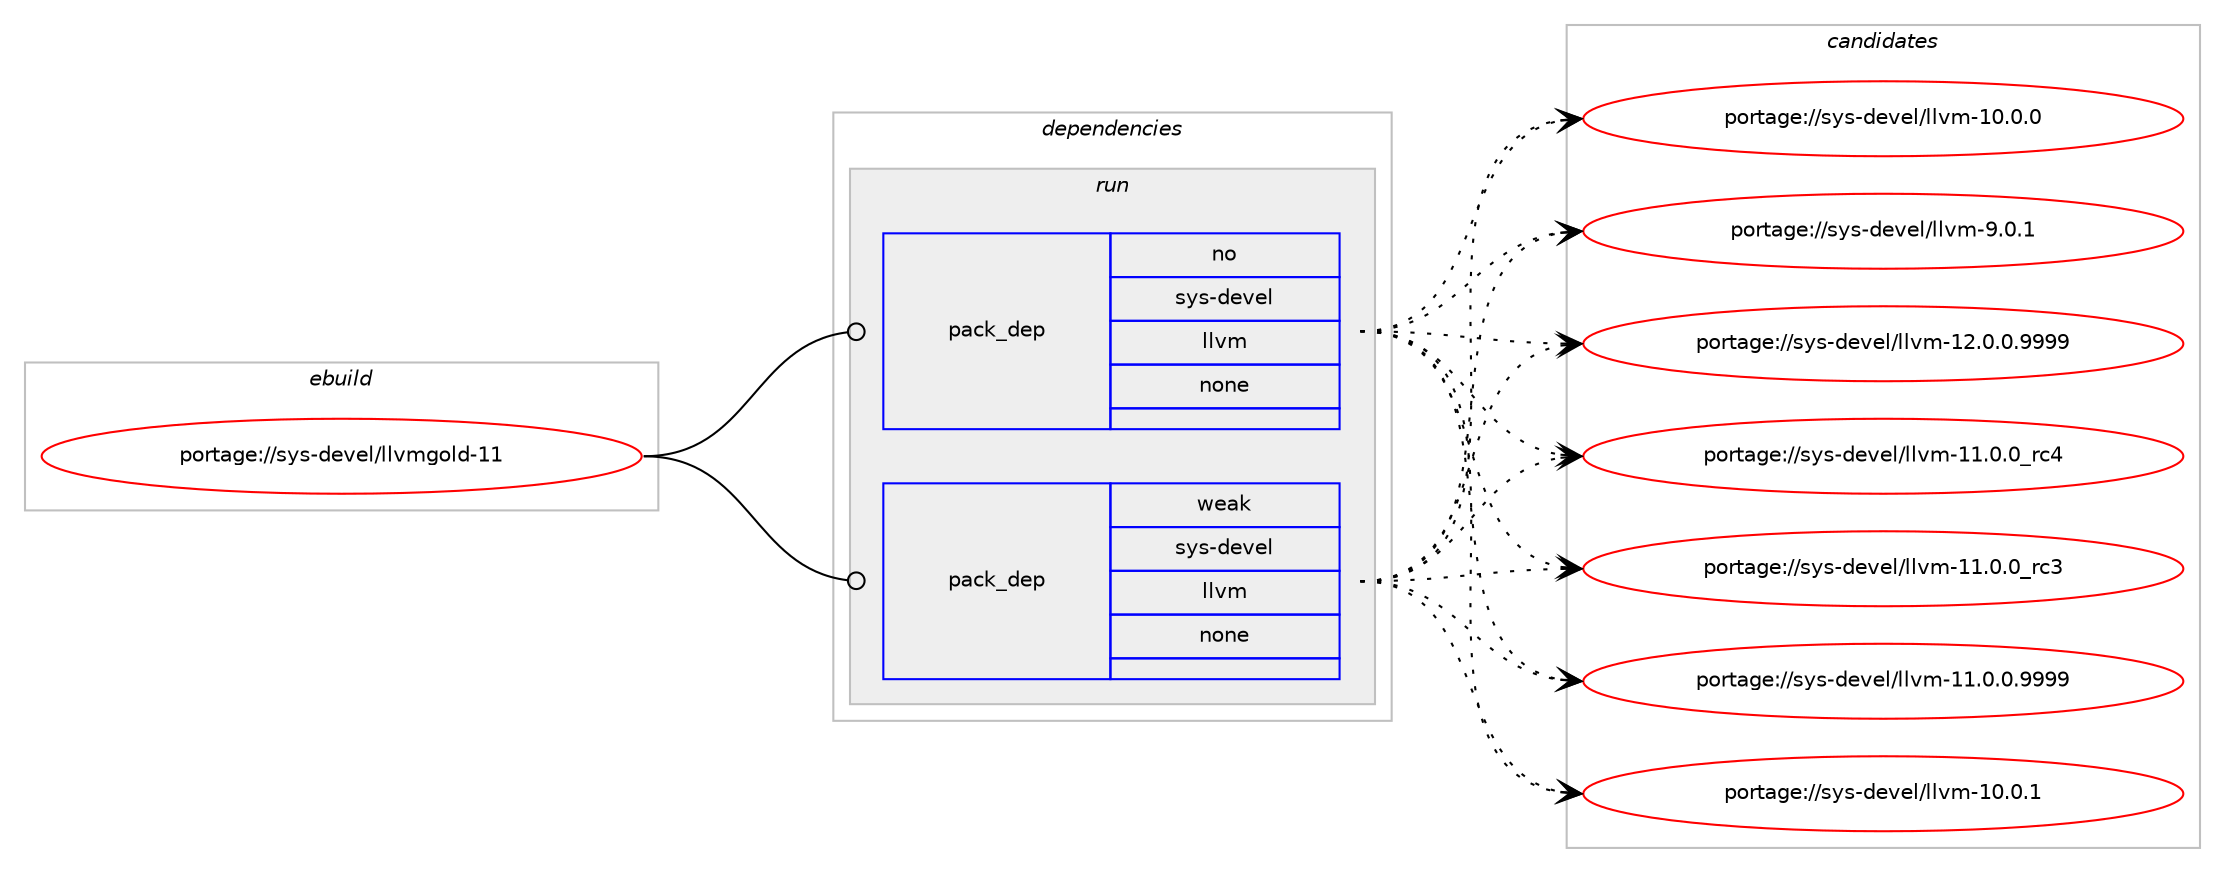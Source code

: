 digraph prolog {

# *************
# Graph options
# *************

newrank=true;
concentrate=true;
compound=true;
graph [rankdir=LR,fontname=Helvetica,fontsize=10,ranksep=1.5];#, ranksep=2.5, nodesep=0.2];
edge  [arrowhead=vee];
node  [fontname=Helvetica,fontsize=10];

# **********
# The ebuild
# **********

subgraph cluster_leftcol {
color=gray;
rank=same;
label=<<i>ebuild</i>>;
id [label="portage://sys-devel/llvmgold-11", color=red, width=4, href="../sys-devel/llvmgold-11.svg"];
}

# ****************
# The dependencies
# ****************

subgraph cluster_midcol {
color=gray;
label=<<i>dependencies</i>>;
subgraph cluster_compile {
fillcolor="#eeeeee";
style=filled;
label=<<i>compile</i>>;
}
subgraph cluster_compileandrun {
fillcolor="#eeeeee";
style=filled;
label=<<i>compile and run</i>>;
}
subgraph cluster_run {
fillcolor="#eeeeee";
style=filled;
label=<<i>run</i>>;
subgraph pack1734 {
dependency2006 [label=<<TABLE BORDER="0" CELLBORDER="1" CELLSPACING="0" CELLPADDING="4" WIDTH="220"><TR><TD ROWSPAN="6" CELLPADDING="30">pack_dep</TD></TR><TR><TD WIDTH="110">no</TD></TR><TR><TD>sys-devel</TD></TR><TR><TD>llvm</TD></TR><TR><TD>none</TD></TR><TR><TD></TD></TR></TABLE>>, shape=none, color=blue];
}
id:e -> dependency2006:w [weight=20,style="solid",arrowhead="odot"];
subgraph pack1735 {
dependency2007 [label=<<TABLE BORDER="0" CELLBORDER="1" CELLSPACING="0" CELLPADDING="4" WIDTH="220"><TR><TD ROWSPAN="6" CELLPADDING="30">pack_dep</TD></TR><TR><TD WIDTH="110">weak</TD></TR><TR><TD>sys-devel</TD></TR><TR><TD>llvm</TD></TR><TR><TD>none</TD></TR><TR><TD></TD></TR></TABLE>>, shape=none, color=blue];
}
id:e -> dependency2007:w [weight=20,style="solid",arrowhead="odot"];
}
}

# **************
# The candidates
# **************

subgraph cluster_choices {
rank=same;
color=gray;
label=<<i>candidates</i>>;

subgraph choice1734 {
color=black;
nodesep=1;
choice1151211154510010111810110847108108118109455746484649 [label="portage://sys-devel/llvm-9.0.1", color=red, width=4,href="../sys-devel/llvm-9.0.1.svg"];
choice1151211154510010111810110847108108118109454950464846484657575757 [label="portage://sys-devel/llvm-12.0.0.9999", color=red, width=4,href="../sys-devel/llvm-12.0.0.9999.svg"];
choice115121115451001011181011084710810811810945494946484648951149952 [label="portage://sys-devel/llvm-11.0.0_rc4", color=red, width=4,href="../sys-devel/llvm-11.0.0_rc4.svg"];
choice115121115451001011181011084710810811810945494946484648951149951 [label="portage://sys-devel/llvm-11.0.0_rc3", color=red, width=4,href="../sys-devel/llvm-11.0.0_rc3.svg"];
choice1151211154510010111810110847108108118109454949464846484657575757 [label="portage://sys-devel/llvm-11.0.0.9999", color=red, width=4,href="../sys-devel/llvm-11.0.0.9999.svg"];
choice115121115451001011181011084710810811810945494846484649 [label="portage://sys-devel/llvm-10.0.1", color=red, width=4,href="../sys-devel/llvm-10.0.1.svg"];
choice115121115451001011181011084710810811810945494846484648 [label="portage://sys-devel/llvm-10.0.0", color=red, width=4,href="../sys-devel/llvm-10.0.0.svg"];
dependency2006:e -> choice1151211154510010111810110847108108118109455746484649:w [style=dotted,weight="100"];
dependency2006:e -> choice1151211154510010111810110847108108118109454950464846484657575757:w [style=dotted,weight="100"];
dependency2006:e -> choice115121115451001011181011084710810811810945494946484648951149952:w [style=dotted,weight="100"];
dependency2006:e -> choice115121115451001011181011084710810811810945494946484648951149951:w [style=dotted,weight="100"];
dependency2006:e -> choice1151211154510010111810110847108108118109454949464846484657575757:w [style=dotted,weight="100"];
dependency2006:e -> choice115121115451001011181011084710810811810945494846484649:w [style=dotted,weight="100"];
dependency2006:e -> choice115121115451001011181011084710810811810945494846484648:w [style=dotted,weight="100"];
}
subgraph choice1735 {
color=black;
nodesep=1;
choice1151211154510010111810110847108108118109455746484649 [label="portage://sys-devel/llvm-9.0.1", color=red, width=4,href="../sys-devel/llvm-9.0.1.svg"];
choice1151211154510010111810110847108108118109454950464846484657575757 [label="portage://sys-devel/llvm-12.0.0.9999", color=red, width=4,href="../sys-devel/llvm-12.0.0.9999.svg"];
choice115121115451001011181011084710810811810945494946484648951149952 [label="portage://sys-devel/llvm-11.0.0_rc4", color=red, width=4,href="../sys-devel/llvm-11.0.0_rc4.svg"];
choice115121115451001011181011084710810811810945494946484648951149951 [label="portage://sys-devel/llvm-11.0.0_rc3", color=red, width=4,href="../sys-devel/llvm-11.0.0_rc3.svg"];
choice1151211154510010111810110847108108118109454949464846484657575757 [label="portage://sys-devel/llvm-11.0.0.9999", color=red, width=4,href="../sys-devel/llvm-11.0.0.9999.svg"];
choice115121115451001011181011084710810811810945494846484649 [label="portage://sys-devel/llvm-10.0.1", color=red, width=4,href="../sys-devel/llvm-10.0.1.svg"];
choice115121115451001011181011084710810811810945494846484648 [label="portage://sys-devel/llvm-10.0.0", color=red, width=4,href="../sys-devel/llvm-10.0.0.svg"];
dependency2007:e -> choice1151211154510010111810110847108108118109455746484649:w [style=dotted,weight="100"];
dependency2007:e -> choice1151211154510010111810110847108108118109454950464846484657575757:w [style=dotted,weight="100"];
dependency2007:e -> choice115121115451001011181011084710810811810945494946484648951149952:w [style=dotted,weight="100"];
dependency2007:e -> choice115121115451001011181011084710810811810945494946484648951149951:w [style=dotted,weight="100"];
dependency2007:e -> choice1151211154510010111810110847108108118109454949464846484657575757:w [style=dotted,weight="100"];
dependency2007:e -> choice115121115451001011181011084710810811810945494846484649:w [style=dotted,weight="100"];
dependency2007:e -> choice115121115451001011181011084710810811810945494846484648:w [style=dotted,weight="100"];
}
}

}
